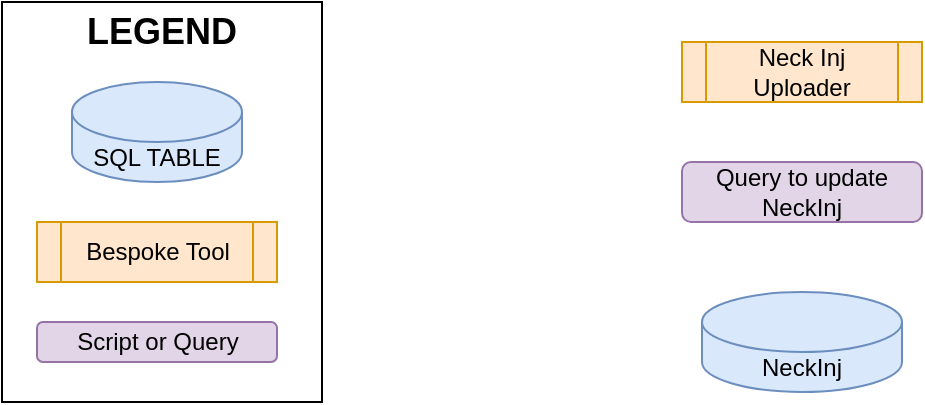 <mxfile version="20.3.7" type="github">
  <diagram id="C5RBs43oDa-KdzZeNtuy" name="Page-1">
    <mxGraphModel dx="782" dy="706" grid="1" gridSize="10" guides="1" tooltips="1" connect="1" arrows="1" fold="1" page="1" pageScale="1" pageWidth="827" pageHeight="1169" math="0" shadow="0">
      <root>
        <mxCell id="WIyWlLk6GJQsqaUBKTNV-0" />
        <mxCell id="WIyWlLk6GJQsqaUBKTNV-1" parent="WIyWlLk6GJQsqaUBKTNV-0" />
        <mxCell id="D7Em-x2h3Iy7ZEogczxh-4" value="" style="rounded=0;whiteSpace=wrap;html=1;fillColor=none;" vertex="1" parent="WIyWlLk6GJQsqaUBKTNV-1">
          <mxGeometry width="160" height="200" as="geometry" />
        </mxCell>
        <mxCell id="uA2wR6NLD2y3XWC8TvCD-0" value="SQL TABLE" style="shape=cylinder3;whiteSpace=wrap;html=1;boundedLbl=1;backgroundOutline=1;size=15;fillColor=#dae8fc;strokeColor=#6c8ebf;" parent="WIyWlLk6GJQsqaUBKTNV-1" vertex="1">
          <mxGeometry x="35" y="40" width="85" height="50" as="geometry" />
        </mxCell>
        <mxCell id="uA2wR6NLD2y3XWC8TvCD-1" value="&lt;font style=&quot;font-size: 18px;&quot;&gt;&lt;b&gt;LEGEND&lt;/b&gt;&lt;/font&gt;" style="text;html=1;strokeColor=none;fillColor=none;align=center;verticalAlign=middle;whiteSpace=wrap;rounded=0;" parent="WIyWlLk6GJQsqaUBKTNV-1" vertex="1">
          <mxGeometry width="160" height="30" as="geometry" />
        </mxCell>
        <mxCell id="uA2wR6NLD2y3XWC8TvCD-2" value="NeckInj" style="shape=cylinder3;whiteSpace=wrap;html=1;boundedLbl=1;backgroundOutline=1;size=15;fillColor=#dae8fc;strokeColor=#6c8ebf;" parent="WIyWlLk6GJQsqaUBKTNV-1" vertex="1">
          <mxGeometry x="350" y="145" width="100" height="50" as="geometry" />
        </mxCell>
        <mxCell id="D7Em-x2h3Iy7ZEogczxh-0" value="Bespoke Tool" style="shape=process;whiteSpace=wrap;html=1;backgroundOutline=1;fillColor=#ffe6cc;strokeColor=#d79b00;" vertex="1" parent="WIyWlLk6GJQsqaUBKTNV-1">
          <mxGeometry x="17.5" y="110" width="120" height="30" as="geometry" />
        </mxCell>
        <mxCell id="D7Em-x2h3Iy7ZEogczxh-1" value="Neck Inj Uploader" style="shape=process;whiteSpace=wrap;html=1;backgroundOutline=1;fillColor=#ffe6cc;strokeColor=#d79b00;" vertex="1" parent="WIyWlLk6GJQsqaUBKTNV-1">
          <mxGeometry x="340" y="20" width="120" height="30" as="geometry" />
        </mxCell>
        <mxCell id="D7Em-x2h3Iy7ZEogczxh-2" value="Script or Query" style="rounded=1;whiteSpace=wrap;html=1;fillColor=#e1d5e7;strokeColor=#9673a6;" vertex="1" parent="WIyWlLk6GJQsqaUBKTNV-1">
          <mxGeometry x="17.5" y="160" width="120" height="20" as="geometry" />
        </mxCell>
        <mxCell id="D7Em-x2h3Iy7ZEogczxh-3" value="Query to update NeckInj" style="rounded=1;whiteSpace=wrap;html=1;fillColor=#e1d5e7;strokeColor=#9673a6;" vertex="1" parent="WIyWlLk6GJQsqaUBKTNV-1">
          <mxGeometry x="340" y="80" width="120" height="30" as="geometry" />
        </mxCell>
      </root>
    </mxGraphModel>
  </diagram>
</mxfile>
